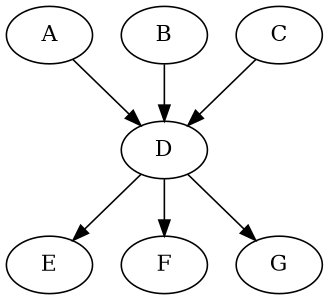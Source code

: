 digraph DAG {
	size = "3,2"

    "A" [shape=ellipse label="A"];
    "B" [shape=ellipse label="B"];
    "C" [shape=ellipse label="C"];
    "D" [shape=ellipse label="D"];
    "E" [shape=ellipse label="E"];
    "F" [shape=ellipse label="F"];
    "G" [shape=ellipse label="G"];

	"A" -> "D";
	"B" -> "D";
	"C" -> "D";
	"D" -> "E";
	"D" -> "F";
	"D" -> "G";
}
